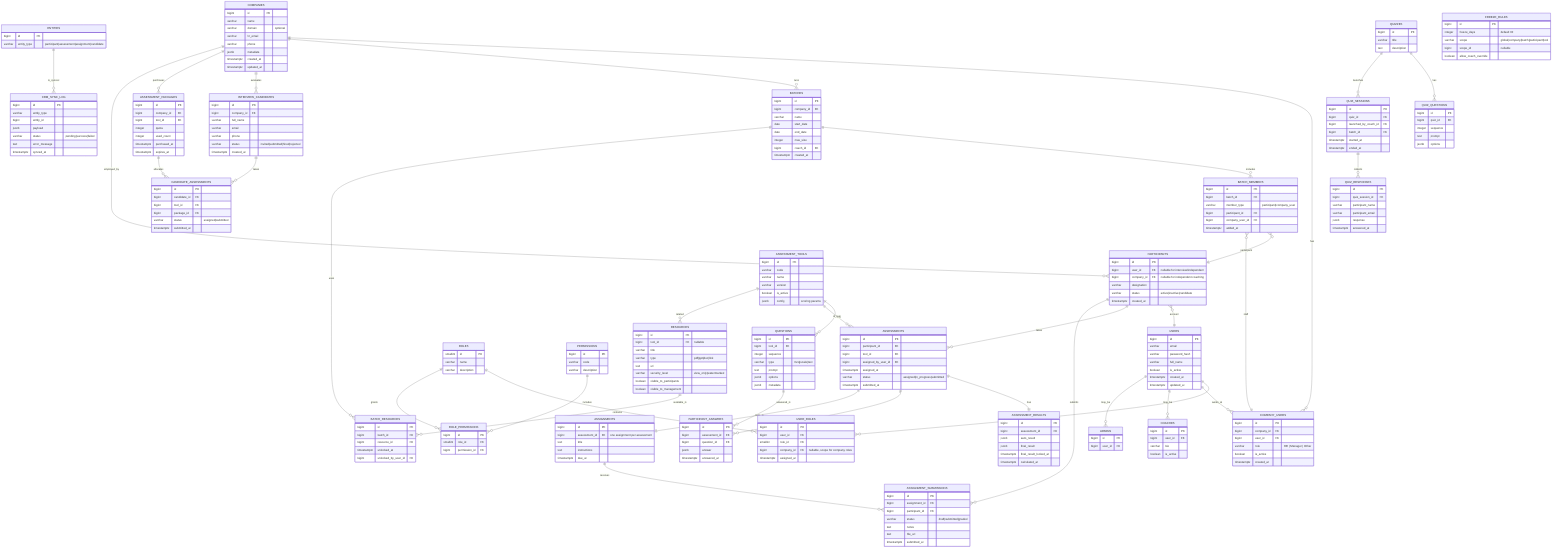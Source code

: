 erDiagram
  USERS ||--o{ USER_ROLES : has
  ROLES ||--o{ USER_ROLES : contains
  ROLES ||--o{ ROLE_PERMISSIONS : grants
  PERMISSIONS ||--o{ ROLE_PERMISSIONS : includes

  USERS ||--o{ COMPANY_USERS : works_at
  COMPANIES ||--o{ COMPANY_USERS : has

  COMPANIES ||--o{ BATCHES : runs
  BATCHES ||--o{ BATCH_MEMBERS : includes

  USERS ||--o{ COACHES : may_be
  USERS ||--o{ ADMINS : may_be

  PARTICIPANTS }o--|| USERS : account
  PARTICIPANTS }o--|| COMPANIES : employed_by

  BATCH_MEMBERS }o--|| PARTICIPANTS : participant
  BATCH_MEMBERS }o--|| COMPANY_USERS : staff

  ASSESSMENT_TOOLS ||--o{ QUESTIONS : has
  PARTICIPANTS ||--o{ ASSESSMENTS : takes
  ASSESSMENT_TOOLS ||--o{ ASSESSMENTS : of_tool
  ASSESSMENTS ||--|| ASSESSMENT_RESULTS : has
  QUESTIONS ||--o{ PARTICIPANT_ANSWERS : answered_in
  ASSESSMENTS ||--o{ PARTICIPANT_ANSWERS : contains

  ASSESSMENTS ||--|| ASSIGNMENTS : links_to
  PARTICIPANTS ||--o{ ASSIGNMENT_SUBMISSIONS : submits
  ASSIGNMENTS ||--o{ ASSIGNMENT_SUBMISSIONS : receives

  RESOURCES ||--o{ BATCH_RESOURCES : available_in
  BATCHES ||--o{ BATCH_RESOURCES : uses
  ASSESSMENT_TOOLS ||--o{ RESOURCES : related

  COMPANIES ||--o{ INTERVIEW_CANDIDATES : evaluates
  INTERVIEW_CANDIDATES ||--o{ CANDIDATE_ASSESSMENTS : takes
  ASSESSMENT_PACKAGES ||--o{ CANDIDATE_ASSESSMENTS : allocates
  COMPANIES ||--o{ ASSESSMENT_PACKAGES : purchases

  %% Settings via freeze rules

  ENTITIES ||--o{ CRM_SYNC_LOG : is_synced

  %% Quiz data is live-only (non-persistent by default); modeled here for completeness
  QUIZZES ||--o{ QUIZ_QUESTIONS : has
  QUIZZES ||--o{ QUIZ_SESSIONS : launches
  QUIZ_SESSIONS ||--o{ QUIZ_RESPONSES : collects

  USERS {
    bigint id PK
    varchar email
    varchar password_hash
    varchar full_name
    boolean is_active
    timestamptz created_at
    timestamptz updated_at
  }

  ROLES {
    smallint id PK
    varchar name
    varchar description
  }

  PERMISSIONS {
    bigint id PK
    varchar code
    varchar description
  }

  USER_ROLES {
    bigint id PK
    bigint user_id FK
    smallint role_id FK
    bigint company_id FK "nullable, scope for company roles"
    timestamptz assigned_at
  }

  ROLE_PERMISSIONS {
    bigint id PK
    smallint role_id FK
    bigint permission_id FK
  }

  COMPANIES {
    bigint id PK
    varchar name
    varchar domain "optional"
    varchar hr_email
    varchar phone
    jsonb metadata
    timestamptz created_at
    timestamptz updated_at
  }

  COMPANY_USERS {
    bigint id PK
    bigint company_id FK
    bigint user_id FK
    varchar role "HR | Manager | Other"
    boolean is_active
    timestamptz created_at
  }

  COACHES {
    bigint id PK
    bigint user_id FK
    varchar bio
    boolean is_active
  }

  ADMINS {
    bigint id PK
    bigint user_id FK
  }

  PARTICIPANTS {
    bigint id PK
    bigint user_id FK "nullable for interview/independent"
    bigint company_id FK "nullable for independent coaching"
    varchar designation
    varchar status "active|inactive|candidate"
    timestamptz created_at
  }

  BATCHES {
    bigint id PK
    bigint company_id FK
    varchar name
    date start_date
    date end_date
    integer max_size
    bigint coach_id FK
    timestamptz created_at
  }

  BATCH_MEMBERS {
    bigint id PK
    bigint batch_id FK
    varchar member_type "participant|company_user"
    bigint participant_id FK
    bigint company_user_id FK
    timestamptz added_at
  }

  ASSESSMENT_TOOLS {
    bigint id PK
    varchar code
    varchar name
    varchar version
    boolean is_active
    jsonb config "scoring params"
  }

  QUESTIONS {
    bigint id PK
    bigint tool_id FK
    integer sequence
    varchar type "mcq|scale|text"
    text prompt
    jsonb options
    jsonb metadata
  }

  ASSESSMENTS {
    bigint id PK
    bigint participant_id FK
    bigint tool_id FK
    bigint assigned_by_user_id FK
    timestamptz assigned_at
    varchar status "assigned|in_progress|submitted"
    timestamptz submitted_at
  }

  PARTICIPANT_ANSWERS {
    bigint id PK
    bigint assessment_id FK
    bigint question_id FK
    jsonb answer
    timestamptz answered_at
  }

  ASSESSMENT_RESULTS {
    bigint id PK
    bigint assessment_id FK
    jsonb auto_result
    jsonb final_result
    timestamptz final_result_locked_at
    timestamptz calculated_at
  }

  FREEZE_RULES {
    bigint id PK
    integer freeze_days "default 30"
    varchar scope "global|company|batch|participant|tool"
    bigint scope_id "nullable"
    boolean allow_coach_override
  }

  ASSIGNMENTS {
    bigint id PK
    bigint assessment_id FK "one assignment per assessment"
    text title
    text instructions
    timestamptz due_at
  }

  ASSIGNMENT_SUBMISSIONS {
    bigint id PK
    bigint assignment_id FK
    bigint participant_id FK
    varchar status "draft|submitted|graded"
    text notes
    text file_url
    timestamptz submitted_at
  }

  RESOURCES {
    bigint id PK
    bigint tool_id FK "nullable"
    varchar title
    varchar type "pdf|ppt|doc|link"
    text url
    varchar security_level "view_only|watermarked"
    boolean visible_to_participants
    boolean visible_to_management
  }

  BATCH_RESOURCES {
    bigint id PK
    bigint batch_id FK
    bigint resource_id FK
    timestamptz unlocked_at
    bigint unlocked_by_user_id FK
  }

  INTERVIEW_CANDIDATES {
    bigint id PK
    bigint company_id FK
    varchar full_name
    varchar email
    varchar phone
    varchar status "invited|submitted|hired|rejected"
    timestamptz created_at
  }

  ASSESSMENT_PACKAGES {
    bigint id PK
    bigint company_id FK
    bigint tool_id FK
    integer quota
    integer used_count
    timestamptz purchased_at
    timestamptz expires_at
  }

  CANDIDATE_ASSESSMENTS {
    bigint id PK
    bigint candidate_id FK
    bigint tool_id FK
    bigint package_id FK
    varchar status "assigned|submitted"
    timestamptz submitted_at
  }

  QUIZZES {
    bigint id PK
    varchar title
    text description
  }

  QUIZ_QUESTIONS {
    bigint id PK
    bigint quiz_id FK
    integer sequence
    text prompt
    jsonb options
  }

  QUIZ_SESSIONS {
    bigint id PK
    bigint quiz_id FK
    bigint launched_by_coach_id FK
    bigint batch_id FK
    timestamptz started_at
    timestamptz ended_at
  }

  QUIZ_RESPONSES {
    bigint id PK
    bigint quiz_session_id FK
    varchar participant_name
    varchar participant_email
    jsonb response
    timestamptz answered_at
  }

  ENTITIES {
    bigint id PK
    varchar entity_type "participant|assessment|assignment|candidate"
  }

  CRM_SYNC_LOG {
    bigint id PK
    varchar entity_type
    bigint entity_id
    jsonb payload
    varchar status "pending|success|failed"
    text error_message
    timestamptz synced_at
  }